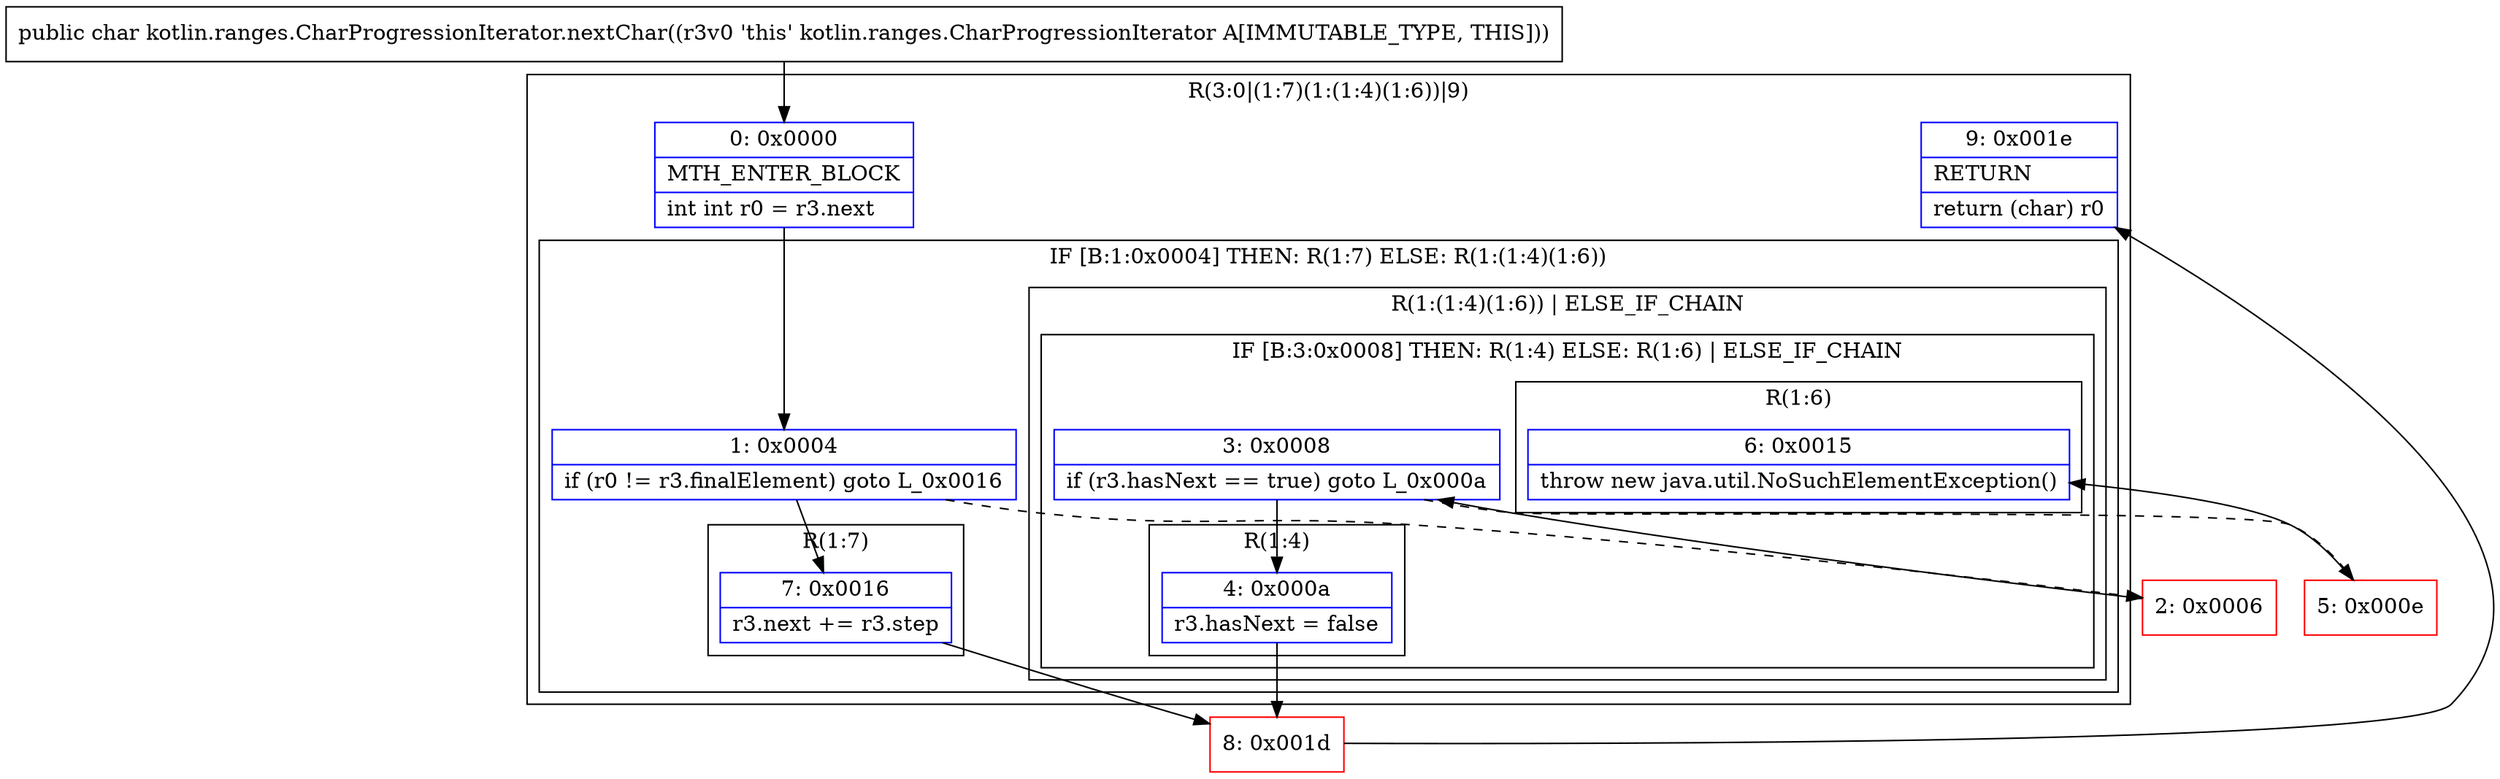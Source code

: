 digraph "CFG forkotlin.ranges.CharProgressionIterator.nextChar()C" {
subgraph cluster_Region_317789942 {
label = "R(3:0|(1:7)(1:(1:4)(1:6))|9)";
node [shape=record,color=blue];
Node_0 [shape=record,label="{0\:\ 0x0000|MTH_ENTER_BLOCK\l|int int r0 = r3.next\l}"];
subgraph cluster_IfRegion_1157248808 {
label = "IF [B:1:0x0004] THEN: R(1:7) ELSE: R(1:(1:4)(1:6))";
node [shape=record,color=blue];
Node_1 [shape=record,label="{1\:\ 0x0004|if (r0 != r3.finalElement) goto L_0x0016\l}"];
subgraph cluster_Region_784771268 {
label = "R(1:7)";
node [shape=record,color=blue];
Node_7 [shape=record,label="{7\:\ 0x0016|r3.next += r3.step\l}"];
}
subgraph cluster_Region_185183624 {
label = "R(1:(1:4)(1:6)) | ELSE_IF_CHAIN\l";
node [shape=record,color=blue];
subgraph cluster_IfRegion_1241215766 {
label = "IF [B:3:0x0008] THEN: R(1:4) ELSE: R(1:6) | ELSE_IF_CHAIN\l";
node [shape=record,color=blue];
Node_3 [shape=record,label="{3\:\ 0x0008|if (r3.hasNext == true) goto L_0x000a\l}"];
subgraph cluster_Region_1988884099 {
label = "R(1:4)";
node [shape=record,color=blue];
Node_4 [shape=record,label="{4\:\ 0x000a|r3.hasNext = false\l}"];
}
subgraph cluster_Region_1838215198 {
label = "R(1:6)";
node [shape=record,color=blue];
Node_6 [shape=record,label="{6\:\ 0x0015|throw new java.util.NoSuchElementException()\l}"];
}
}
}
}
Node_9 [shape=record,label="{9\:\ 0x001e|RETURN\l|return (char) r0\l}"];
}
Node_2 [shape=record,color=red,label="{2\:\ 0x0006}"];
Node_5 [shape=record,color=red,label="{5\:\ 0x000e}"];
Node_8 [shape=record,color=red,label="{8\:\ 0x001d}"];
MethodNode[shape=record,label="{public char kotlin.ranges.CharProgressionIterator.nextChar((r3v0 'this' kotlin.ranges.CharProgressionIterator A[IMMUTABLE_TYPE, THIS])) }"];
MethodNode -> Node_0;
Node_0 -> Node_1;
Node_1 -> Node_2[style=dashed];
Node_1 -> Node_7;
Node_7 -> Node_8;
Node_3 -> Node_4;
Node_3 -> Node_5[style=dashed];
Node_4 -> Node_8;
Node_2 -> Node_3;
Node_5 -> Node_6;
Node_8 -> Node_9;
}

